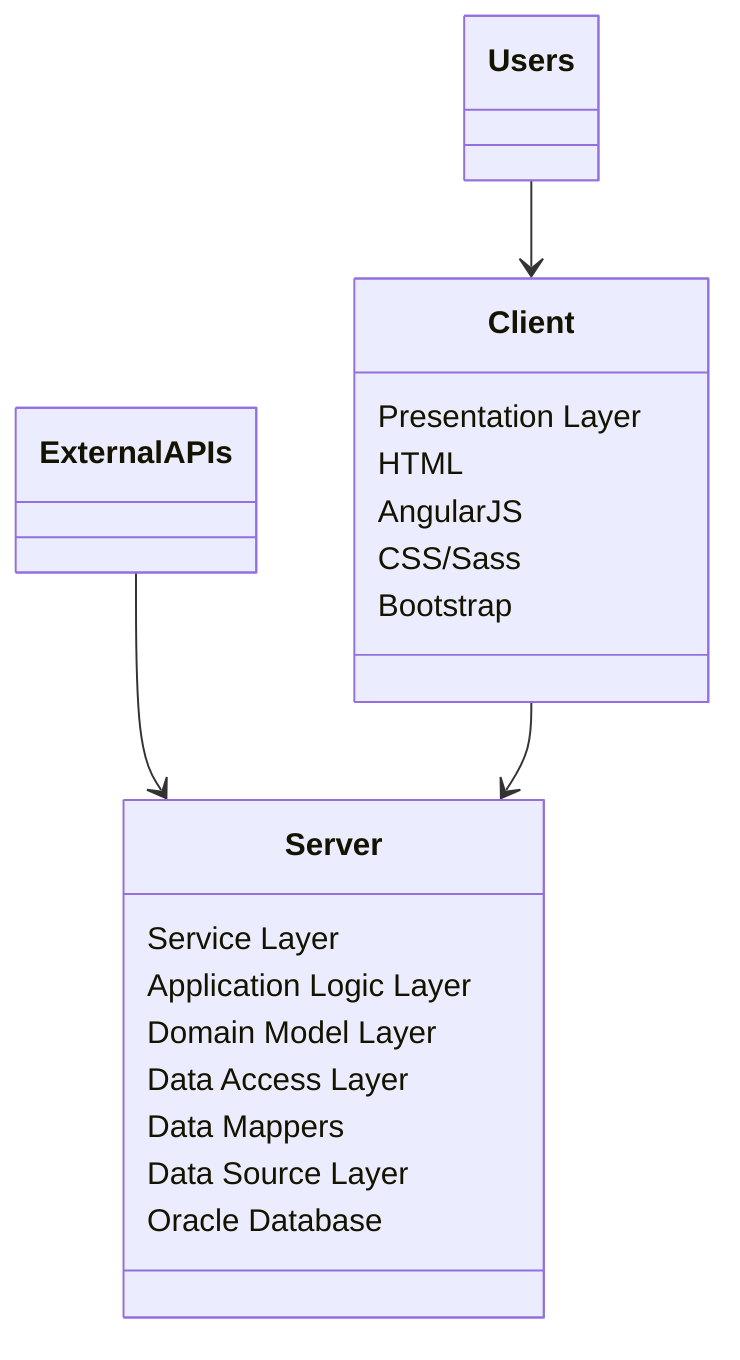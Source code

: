 classDiagram
    class Users
    class ExternalAPIs
    class Client {
        Presentation Layer
        HTML
        AngularJS
        CSS/Sass
        Bootstrap
    }
    class Server {
        Service Layer
        Application Logic Layer
        Domain Model Layer
        Data Access Layer
        Data Mappers
        Data Source Layer
        Oracle Database
    }

    Users --> Client
    ExternalAPIs --> Server
    Client --> Server